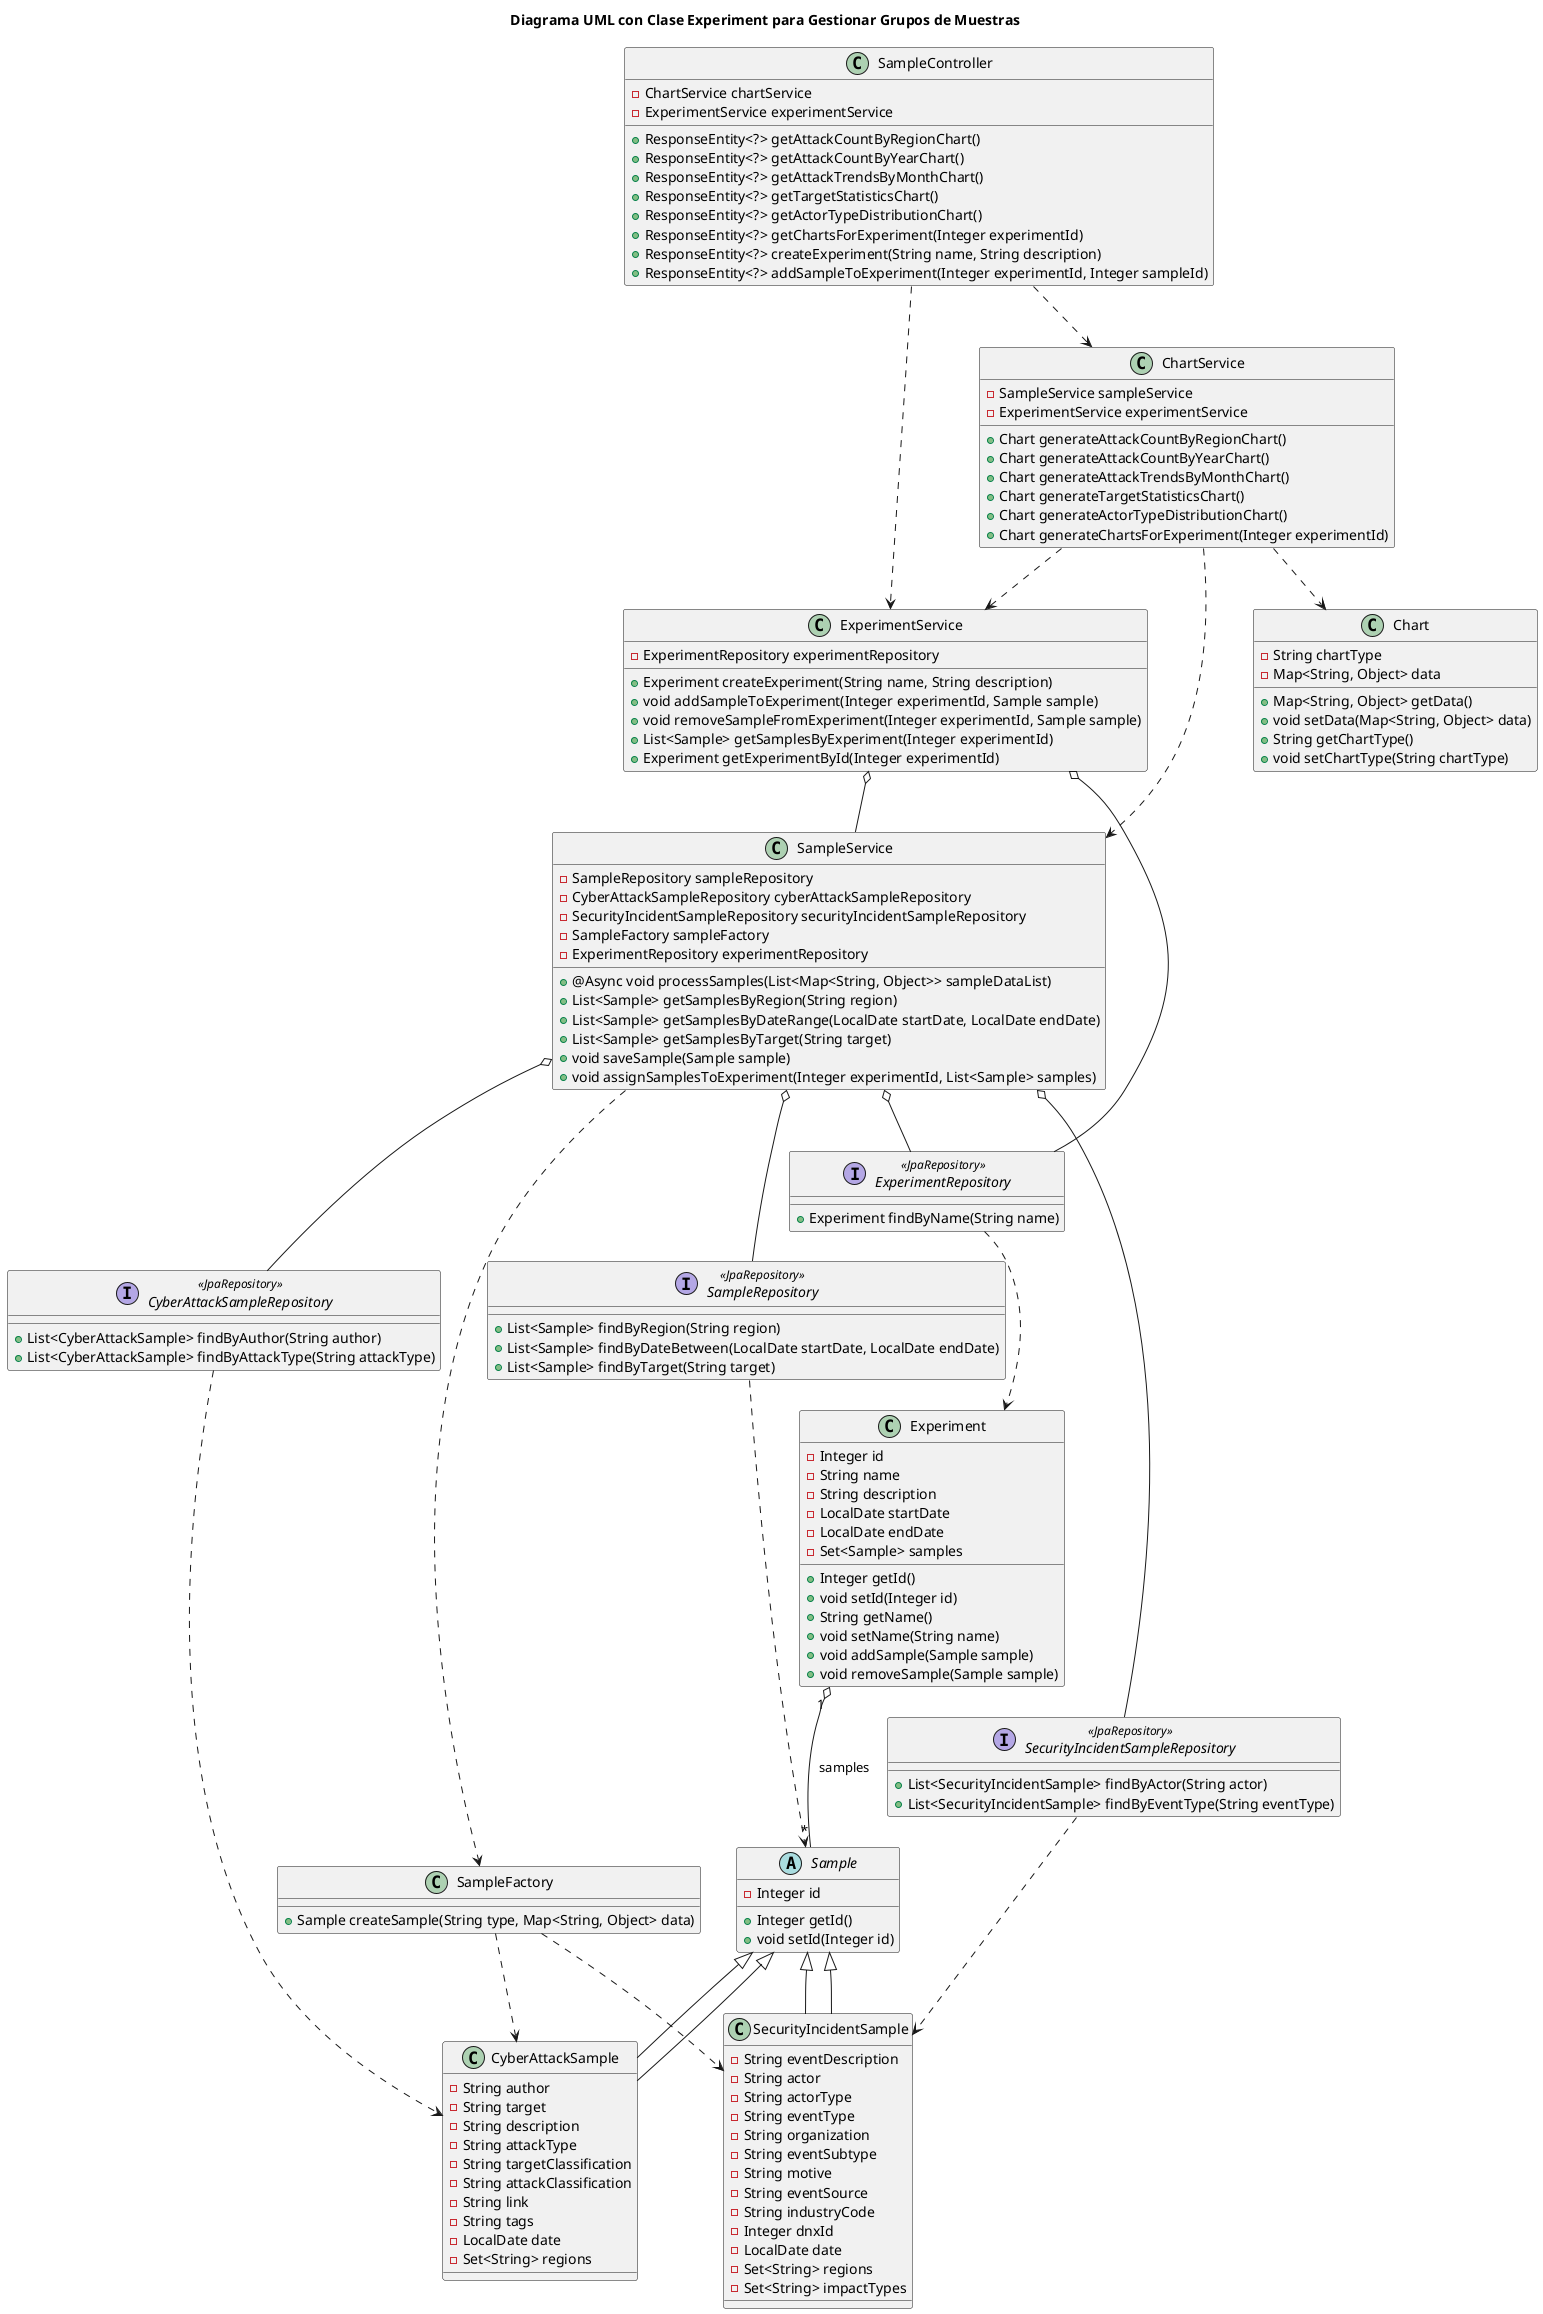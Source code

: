 @startuml
title Diagrama UML con Clase Experiment para Gestionar Grupos de Muestras

' ======== Clases del Dominio ========

' Clase abstracta Sample (Muestra)
abstract class Sample {
    - Integer id
    + Integer getId()
    + void setId(Integer id)
}

' Clase CyberAttackSample (MuestraUno)
class CyberAttackSample extends Sample {
    - String author
    - String target
    - String description
    - String attackType
    - String targetClassification
    - String attackClassification
    - String link
    - String tags
    - LocalDate date
    - Set<String> regions
    ' Getters y setters
}

' Clase SecurityIncidentSample (MuestraDos)
class SecurityIncidentSample extends Sample {
    - String eventDescription
    - String actor
    - String actorType
    - String eventType
    - String organization
    - String eventSubtype
    - String motive
    - String eventSource
    - String industryCode
    - Integer dnxId
    - LocalDate date
    - Set<String> regions
    - Set<String> impactTypes
    ' Getters y setters
}

' Clase Experiment para gestionar grupos de muestras
class Experiment {
    - Integer id
    - String name
    - String description
    - LocalDate startDate
    - LocalDate endDate
    - Set<Sample> samples
    + Integer getId()
    + void setId(Integer id)
    + String getName()
    + void setName(String name)
    + void addSample(Sample sample)
    + void removeSample(Sample sample)
    ' Otros métodos según sea necesario
}

' ======== Repositorios ========

interface SampleRepository <<JpaRepository>> {
    + List<Sample> findByRegion(String region)
    + List<Sample> findByDateBetween(LocalDate startDate, LocalDate endDate)
    + List<Sample> findByTarget(String target)
    ' Métodos CRUD heredados
}

interface CyberAttackSampleRepository <<JpaRepository>> {
    + List<CyberAttackSample> findByAuthor(String author)
    + List<CyberAttackSample> findByAttackType(String attackType)
    ' Otros métodos específicos
}

interface SecurityIncidentSampleRepository <<JpaRepository>> {
    + List<SecurityIncidentSample> findByActor(String actor)
    + List<SecurityIncidentSample> findByEventType(String eventType)
    ' Otros métodos específicos
}

interface ExperimentRepository <<JpaRepository>> {
    + Experiment findByName(String name)
    ' Otros métodos específicos
}

' ======== Servicios ========

class SampleService {
    - SampleRepository sampleRepository
    - CyberAttackSampleRepository cyberAttackSampleRepository
    - SecurityIncidentSampleRepository securityIncidentSampleRepository
    - SampleFactory sampleFactory
    - ExperimentRepository experimentRepository

    + @Async void processSamples(List<Map<String, Object>> sampleDataList)
    + List<Sample> getSamplesByRegion(String region)
    + List<Sample> getSamplesByDateRange(LocalDate startDate, LocalDate endDate)
    + List<Sample> getSamplesByTarget(String target)
    + void saveSample(Sample sample)
    + void assignSamplesToExperiment(Integer experimentId, List<Sample> samples)
}

class ExperimentService {
    - ExperimentRepository experimentRepository

    + Experiment createExperiment(String name, String description)
    + void addSampleToExperiment(Integer experimentId, Sample sample)
    + void removeSampleFromExperiment(Integer experimentId, Sample sample)
    + List<Sample> getSamplesByExperiment(Integer experimentId)
    + Experiment getExperimentById(Integer experimentId)
}

class ChartService {
    - SampleService sampleService
    - ExperimentService experimentService

    + Chart generateAttackCountByRegionChart()
    + Chart generateAttackCountByYearChart()
    + Chart generateAttackTrendsByMonthChart()
    + Chart generateTargetStatisticsChart()
    + Chart generateActorTypeDistributionChart()
    + Chart generateChartsForExperiment(Integer experimentId)
}

' ======== Controladores ========

class SampleController {
    - ChartService chartService
    - ExperimentService experimentService

    + ResponseEntity<?> getAttackCountByRegionChart()
    + ResponseEntity<?> getAttackCountByYearChart()
    + ResponseEntity<?> getAttackTrendsByMonthChart()
    + ResponseEntity<?> getTargetStatisticsChart()
    + ResponseEntity<?> getActorTypeDistributionChart()
    + ResponseEntity<?> getChartsForExperiment(Integer experimentId)
    + ResponseEntity<?> createExperiment(String name, String description)
    + ResponseEntity<?> addSampleToExperiment(Integer experimentId, Integer sampleId)
    ' Otros endpoints para gestionar experimentos
}

' ======== Fábrica ========

class SampleFactory {
    + Sample createSample(String type, Map<String, Object> data)
}

' ======== Clase Chart ========

class Chart {
    - String chartType
    - Map<String, Object> data
    + Map<String, Object> getData()
    + void setData(Map<String, Object> data)
    + String getChartType()
    + void setChartType(String chartType)
}

' ======== Relaciones ========

Sample <|-- CyberAttackSample
Sample <|-- SecurityIncidentSample

Experiment "1" o-- "*" Sample : "samples"

SampleService o-- SampleRepository
SampleService o-- CyberAttackSampleRepository
SampleService o-- SecurityIncidentSampleRepository
SampleService ..> SampleFactory
SampleService o-- ExperimentRepository

ExperimentService o-- ExperimentRepository
ExperimentService o-- SampleService

ChartService ..> SampleService
ChartService ..> ExperimentService
ChartService ..> Chart

SampleController ..> ChartService
SampleController ..> ExperimentService

SampleFactory ..> CyberAttackSample
SampleFactory ..> SecurityIncidentSample

' Repositorios relacionados con sus entidades
SampleRepository ..> Sample
CyberAttackSampleRepository ..> CyberAttackSample
SecurityIncidentSampleRepository ..> SecurityIncidentSample
ExperimentRepository ..> Experiment

@enduml
